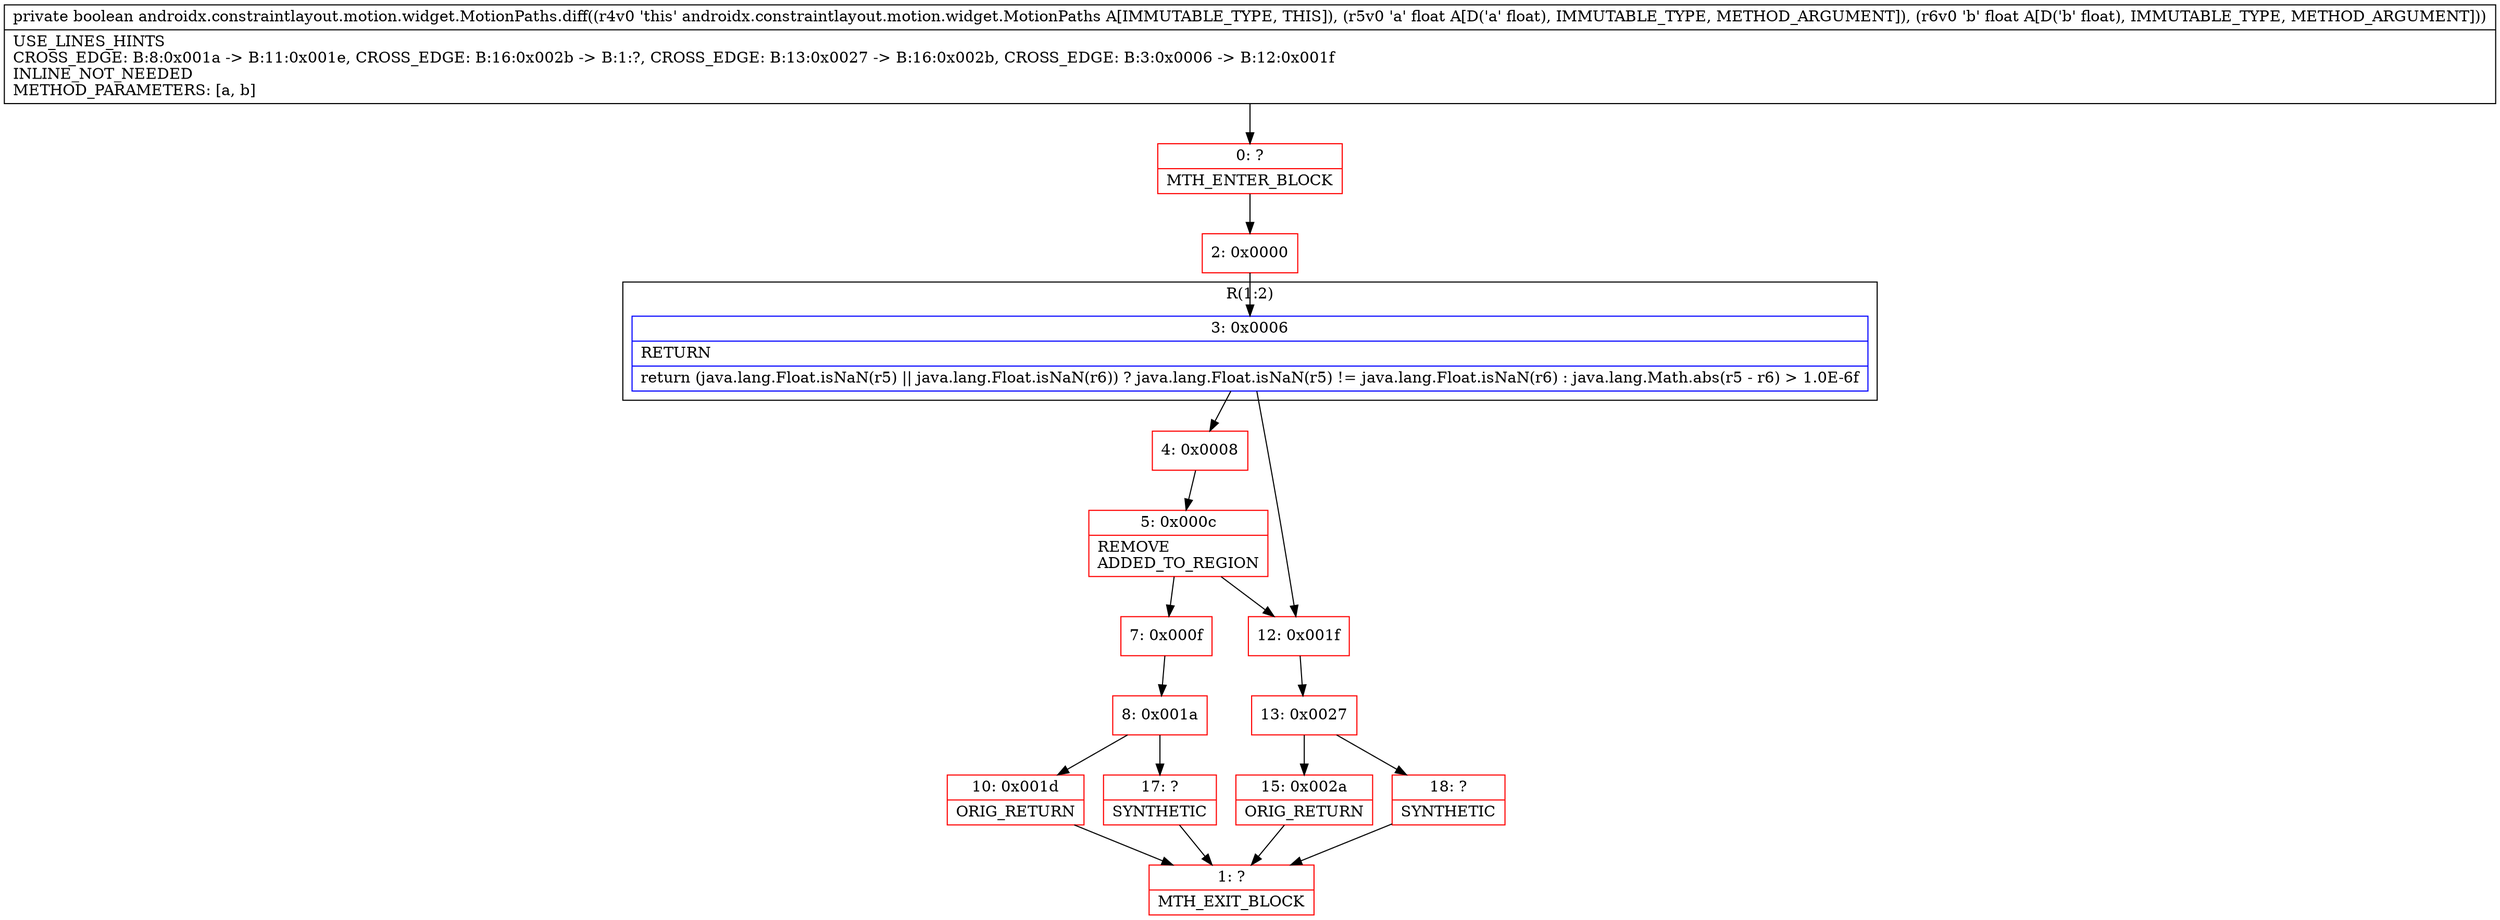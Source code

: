 digraph "CFG forandroidx.constraintlayout.motion.widget.MotionPaths.diff(FF)Z" {
subgraph cluster_Region_1194805759 {
label = "R(1:2)";
node [shape=record,color=blue];
Node_3 [shape=record,label="{3\:\ 0x0006|RETURN\l|return (java.lang.Float.isNaN(r5) \|\| java.lang.Float.isNaN(r6)) ? java.lang.Float.isNaN(r5) != java.lang.Float.isNaN(r6) : java.lang.Math.abs(r5 \- r6) \> 1.0E\-6f\l}"];
}
Node_0 [shape=record,color=red,label="{0\:\ ?|MTH_ENTER_BLOCK\l}"];
Node_2 [shape=record,color=red,label="{2\:\ 0x0000}"];
Node_4 [shape=record,color=red,label="{4\:\ 0x0008}"];
Node_5 [shape=record,color=red,label="{5\:\ 0x000c|REMOVE\lADDED_TO_REGION\l}"];
Node_7 [shape=record,color=red,label="{7\:\ 0x000f}"];
Node_8 [shape=record,color=red,label="{8\:\ 0x001a}"];
Node_10 [shape=record,color=red,label="{10\:\ 0x001d|ORIG_RETURN\l}"];
Node_1 [shape=record,color=red,label="{1\:\ ?|MTH_EXIT_BLOCK\l}"];
Node_17 [shape=record,color=red,label="{17\:\ ?|SYNTHETIC\l}"];
Node_12 [shape=record,color=red,label="{12\:\ 0x001f}"];
Node_13 [shape=record,color=red,label="{13\:\ 0x0027}"];
Node_15 [shape=record,color=red,label="{15\:\ 0x002a|ORIG_RETURN\l}"];
Node_18 [shape=record,color=red,label="{18\:\ ?|SYNTHETIC\l}"];
MethodNode[shape=record,label="{private boolean androidx.constraintlayout.motion.widget.MotionPaths.diff((r4v0 'this' androidx.constraintlayout.motion.widget.MotionPaths A[IMMUTABLE_TYPE, THIS]), (r5v0 'a' float A[D('a' float), IMMUTABLE_TYPE, METHOD_ARGUMENT]), (r6v0 'b' float A[D('b' float), IMMUTABLE_TYPE, METHOD_ARGUMENT]))  | USE_LINES_HINTS\lCROSS_EDGE: B:8:0x001a \-\> B:11:0x001e, CROSS_EDGE: B:16:0x002b \-\> B:1:?, CROSS_EDGE: B:13:0x0027 \-\> B:16:0x002b, CROSS_EDGE: B:3:0x0006 \-\> B:12:0x001f\lINLINE_NOT_NEEDED\lMETHOD_PARAMETERS: [a, b]\l}"];
MethodNode -> Node_0;Node_3 -> Node_4;
Node_3 -> Node_12;
Node_0 -> Node_2;
Node_2 -> Node_3;
Node_4 -> Node_5;
Node_5 -> Node_7;
Node_5 -> Node_12;
Node_7 -> Node_8;
Node_8 -> Node_10;
Node_8 -> Node_17;
Node_10 -> Node_1;
Node_17 -> Node_1;
Node_12 -> Node_13;
Node_13 -> Node_15;
Node_13 -> Node_18;
Node_15 -> Node_1;
Node_18 -> Node_1;
}

